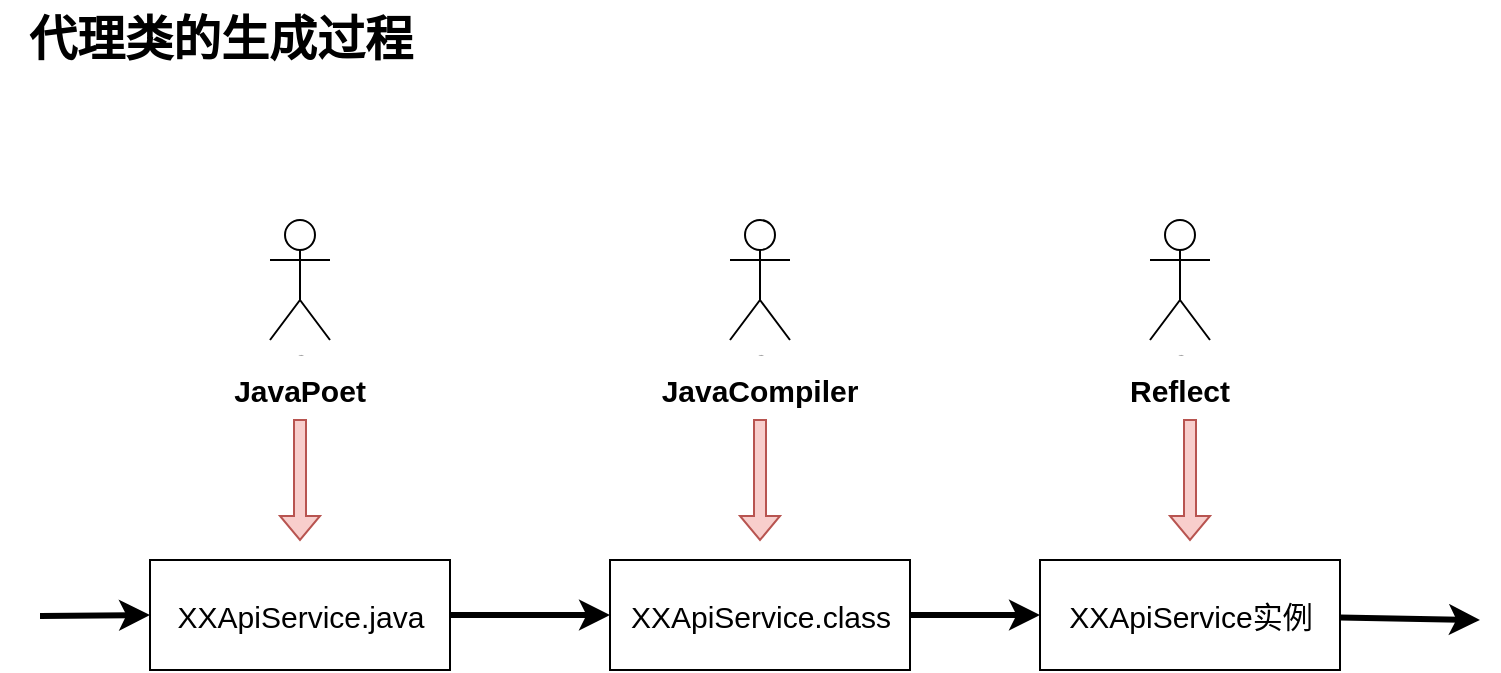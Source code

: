 <mxfile version="16.5.1" type="device"><diagram id="C5RBs43oDa-KdzZeNtuy" name="Page-1"><mxGraphModel dx="1102" dy="764" grid="1" gridSize="10" guides="1" tooltips="1" connect="1" arrows="1" fold="1" page="1" pageScale="1" pageWidth="827" pageHeight="1169" math="0" shadow="0"><root><mxCell id="WIyWlLk6GJQsqaUBKTNV-0"/><mxCell id="WIyWlLk6GJQsqaUBKTNV-1" parent="WIyWlLk6GJQsqaUBKTNV-0"/><mxCell id="3DMkzBZZ4_4F6ra1NYfI-1" value="代理类的生成过程" style="text;strokeColor=none;fillColor=none;html=1;fontSize=24;fontStyle=1;verticalAlign=middle;align=center;" vertex="1" parent="WIyWlLk6GJQsqaUBKTNV-1"><mxGeometry x="60" y="250" width="220" height="40" as="geometry"/></mxCell><mxCell id="3DMkzBZZ4_4F6ra1NYfI-2" value="Actor" style="shape=umlActor;verticalLabelPosition=bottom;verticalAlign=top;html=1;outlineConnect=0;fontStyle=0;fontSize=1;" vertex="1" parent="WIyWlLk6GJQsqaUBKTNV-1"><mxGeometry x="195" y="360" width="30" height="60" as="geometry"/></mxCell><mxCell id="3DMkzBZZ4_4F6ra1NYfI-5" value="&lt;font style=&quot;font-size: 15px&quot;&gt;&lt;b&gt;JavaPoet&lt;/b&gt;&lt;/font&gt;" style="text;html=1;strokeColor=none;fillColor=none;align=center;verticalAlign=middle;whiteSpace=wrap;rounded=0;fontSize=1;" vertex="1" parent="WIyWlLk6GJQsqaUBKTNV-1"><mxGeometry x="180" y="430" width="60" height="30" as="geometry"/></mxCell><mxCell id="3DMkzBZZ4_4F6ra1NYfI-6" value="Actor" style="shape=umlActor;verticalLabelPosition=bottom;verticalAlign=top;html=1;outlineConnect=0;fontStyle=0;fontSize=1;" vertex="1" parent="WIyWlLk6GJQsqaUBKTNV-1"><mxGeometry x="425" y="360" width="30" height="60" as="geometry"/></mxCell><mxCell id="3DMkzBZZ4_4F6ra1NYfI-7" value="&lt;font style=&quot;font-size: 15px&quot;&gt;&lt;b&gt;JavaCompiler&lt;/b&gt;&lt;/font&gt;" style="text;html=1;strokeColor=none;fillColor=none;align=center;verticalAlign=middle;whiteSpace=wrap;rounded=0;fontSize=1;" vertex="1" parent="WIyWlLk6GJQsqaUBKTNV-1"><mxGeometry x="410" y="430" width="60" height="30" as="geometry"/></mxCell><mxCell id="3DMkzBZZ4_4F6ra1NYfI-8" value="Actor" style="shape=umlActor;verticalLabelPosition=bottom;verticalAlign=top;html=1;outlineConnect=0;fontStyle=0;fontSize=1;" vertex="1" parent="WIyWlLk6GJQsqaUBKTNV-1"><mxGeometry x="635" y="360" width="30" height="60" as="geometry"/></mxCell><mxCell id="3DMkzBZZ4_4F6ra1NYfI-9" value="&lt;font style=&quot;font-size: 15px&quot;&gt;&lt;b&gt;Reflect&lt;/b&gt;&lt;/font&gt;" style="text;html=1;strokeColor=none;fillColor=none;align=center;verticalAlign=middle;whiteSpace=wrap;rounded=0;fontSize=1;" vertex="1" parent="WIyWlLk6GJQsqaUBKTNV-1"><mxGeometry x="620" y="430" width="60" height="30" as="geometry"/></mxCell><mxCell id="3DMkzBZZ4_4F6ra1NYfI-11" value="XXApiService.java" style="html=1;fontSize=15;" vertex="1" parent="WIyWlLk6GJQsqaUBKTNV-1"><mxGeometry x="135" y="530" width="150" height="55" as="geometry"/></mxCell><mxCell id="3DMkzBZZ4_4F6ra1NYfI-12" value="" style="shape=singleArrow;direction=south;whiteSpace=wrap;html=1;fontSize=15;fillColor=#f8cecc;strokeColor=#b85450;" vertex="1" parent="WIyWlLk6GJQsqaUBKTNV-1"><mxGeometry x="200" y="460" width="20" height="60" as="geometry"/></mxCell><mxCell id="3DMkzBZZ4_4F6ra1NYfI-13" value="" style="shape=singleArrow;direction=south;whiteSpace=wrap;html=1;fontSize=15;fillColor=#f8cecc;strokeColor=#b85450;" vertex="1" parent="WIyWlLk6GJQsqaUBKTNV-1"><mxGeometry x="430" y="460" width="20" height="60" as="geometry"/></mxCell><mxCell id="3DMkzBZZ4_4F6ra1NYfI-14" value="" style="shape=singleArrow;direction=south;whiteSpace=wrap;html=1;fontSize=15;fillColor=#f8cecc;strokeColor=#b85450;" vertex="1" parent="WIyWlLk6GJQsqaUBKTNV-1"><mxGeometry x="645" y="460" width="20" height="60" as="geometry"/></mxCell><mxCell id="3DMkzBZZ4_4F6ra1NYfI-19" value="" style="edgeStyle=orthogonalEdgeStyle;rounded=0;orthogonalLoop=1;jettySize=auto;html=1;fontSize=15;strokeWidth=3;" edge="1" parent="WIyWlLk6GJQsqaUBKTNV-1" source="3DMkzBZZ4_4F6ra1NYfI-15" target="3DMkzBZZ4_4F6ra1NYfI-16"><mxGeometry relative="1" as="geometry"/></mxCell><mxCell id="3DMkzBZZ4_4F6ra1NYfI-15" value="XXApiService.class" style="html=1;fontSize=15;" vertex="1" parent="WIyWlLk6GJQsqaUBKTNV-1"><mxGeometry x="365" y="530" width="150" height="55" as="geometry"/></mxCell><mxCell id="3DMkzBZZ4_4F6ra1NYfI-16" value="XXApiService实例" style="html=1;fontSize=15;" vertex="1" parent="WIyWlLk6GJQsqaUBKTNV-1"><mxGeometry x="580" y="530" width="150" height="55" as="geometry"/></mxCell><mxCell id="3DMkzBZZ4_4F6ra1NYfI-17" value="" style="endArrow=classic;html=1;rounded=0;fontSize=15;entryX=0;entryY=0.5;entryDx=0;entryDy=0;strokeWidth=3;" edge="1" parent="WIyWlLk6GJQsqaUBKTNV-1" target="3DMkzBZZ4_4F6ra1NYfI-11"><mxGeometry width="50" height="50" relative="1" as="geometry"><mxPoint x="80" y="558" as="sourcePoint"/><mxPoint x="80" y="580" as="targetPoint"/></mxGeometry></mxCell><mxCell id="3DMkzBZZ4_4F6ra1NYfI-18" value="" style="endArrow=classic;html=1;rounded=0;fontSize=15;entryX=0;entryY=0.5;entryDx=0;entryDy=0;exitX=1;exitY=0.5;exitDx=0;exitDy=0;strokeWidth=3;" edge="1" parent="WIyWlLk6GJQsqaUBKTNV-1" source="3DMkzBZZ4_4F6ra1NYfI-11" target="3DMkzBZZ4_4F6ra1NYfI-15"><mxGeometry width="50" height="50" relative="1" as="geometry"><mxPoint x="320" y="630" as="sourcePoint"/><mxPoint x="415" y="629.5" as="targetPoint"/></mxGeometry></mxCell><mxCell id="3DMkzBZZ4_4F6ra1NYfI-20" value="" style="endArrow=classic;html=1;rounded=0;fontSize=15;strokeWidth=3;" edge="1" parent="WIyWlLk6GJQsqaUBKTNV-1" source="3DMkzBZZ4_4F6ra1NYfI-16"><mxGeometry width="50" height="50" relative="1" as="geometry"><mxPoint x="760" y="560" as="sourcePoint"/><mxPoint x="800" y="560" as="targetPoint"/></mxGeometry></mxCell></root></mxGraphModel></diagram></mxfile>